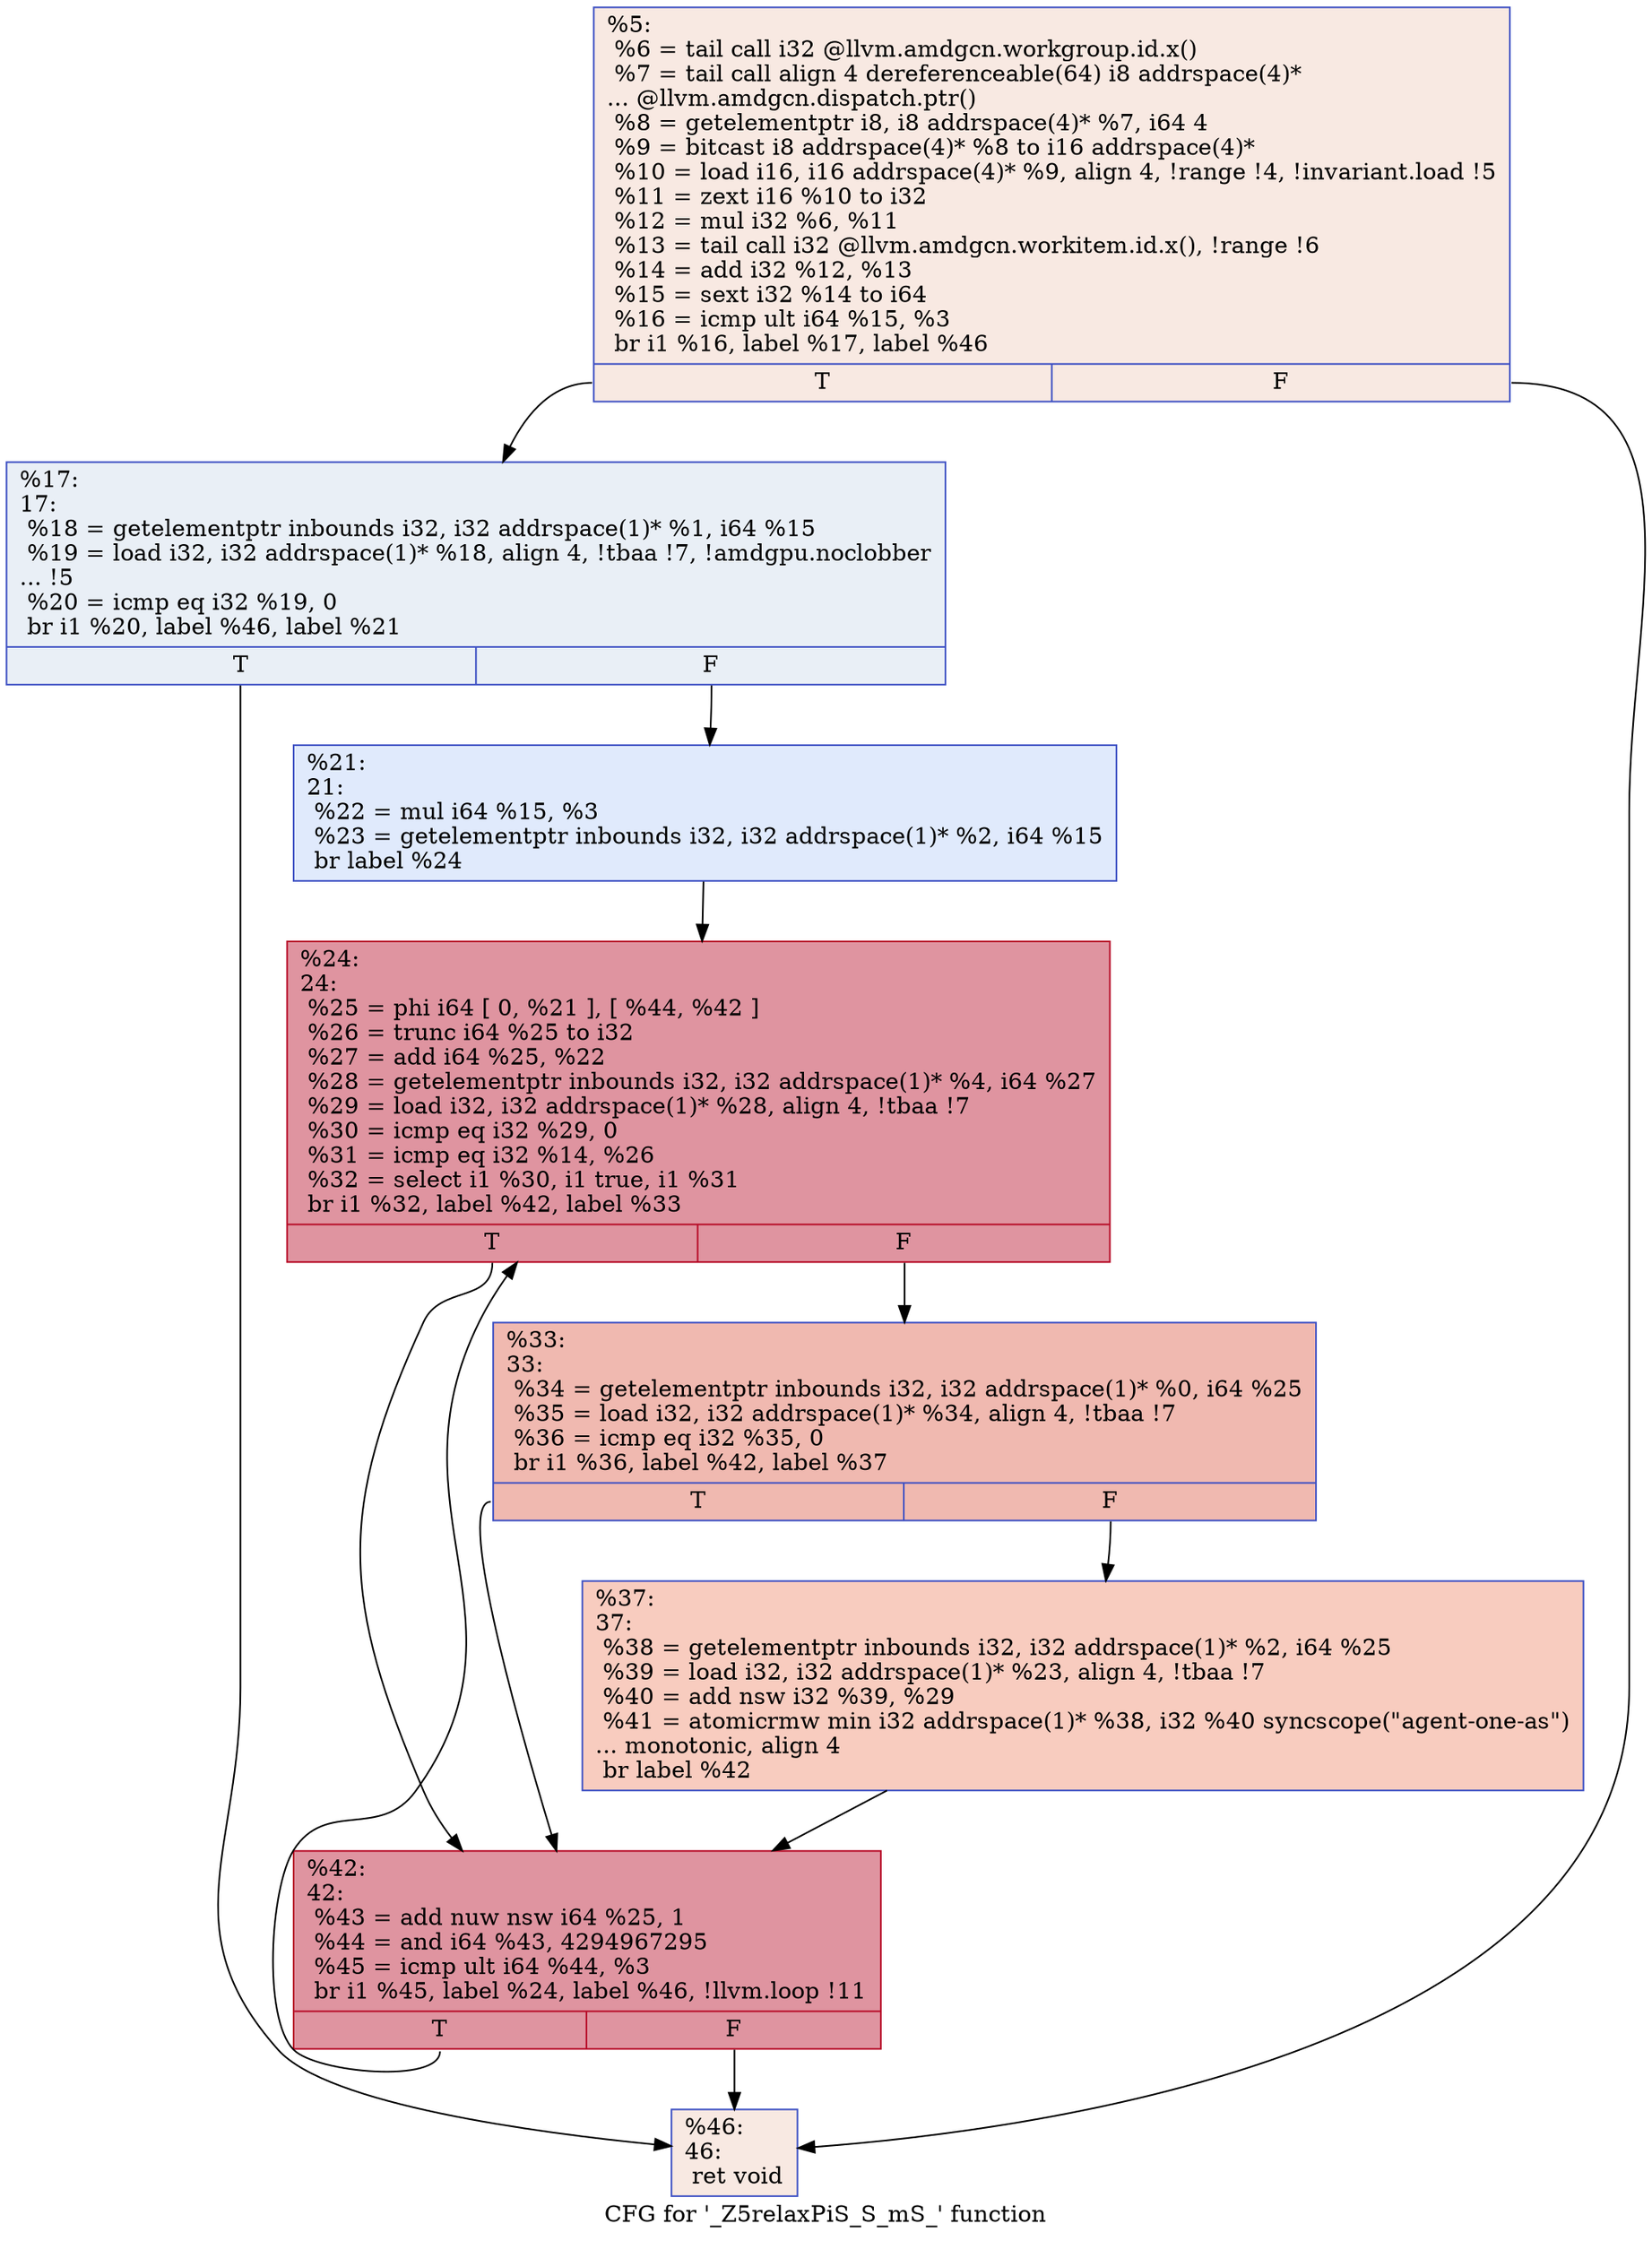 digraph "CFG for '_Z5relaxPiS_S_mS_' function" {
	label="CFG for '_Z5relaxPiS_S_mS_' function";

	Node0x629d590 [shape=record,color="#3d50c3ff", style=filled, fillcolor="#efcebd70",label="{%5:\l  %6 = tail call i32 @llvm.amdgcn.workgroup.id.x()\l  %7 = tail call align 4 dereferenceable(64) i8 addrspace(4)*\l... @llvm.amdgcn.dispatch.ptr()\l  %8 = getelementptr i8, i8 addrspace(4)* %7, i64 4\l  %9 = bitcast i8 addrspace(4)* %8 to i16 addrspace(4)*\l  %10 = load i16, i16 addrspace(4)* %9, align 4, !range !4, !invariant.load !5\l  %11 = zext i16 %10 to i32\l  %12 = mul i32 %6, %11\l  %13 = tail call i32 @llvm.amdgcn.workitem.id.x(), !range !6\l  %14 = add i32 %12, %13\l  %15 = sext i32 %14 to i64\l  %16 = icmp ult i64 %15, %3\l  br i1 %16, label %17, label %46\l|{<s0>T|<s1>F}}"];
	Node0x629d590:s0 -> Node0x629e080;
	Node0x629d590:s1 -> Node0x629f5d0;
	Node0x629e080 [shape=record,color="#3d50c3ff", style=filled, fillcolor="#cedaeb70",label="{%17:\l17:                                               \l  %18 = getelementptr inbounds i32, i32 addrspace(1)* %1, i64 %15\l  %19 = load i32, i32 addrspace(1)* %18, align 4, !tbaa !7, !amdgpu.noclobber\l... !5\l  %20 = icmp eq i32 %19, 0\l  br i1 %20, label %46, label %21\l|{<s0>T|<s1>F}}"];
	Node0x629e080:s0 -> Node0x629f5d0;
	Node0x629e080:s1 -> Node0x62a0040;
	Node0x62a0040 [shape=record,color="#3d50c3ff", style=filled, fillcolor="#b9d0f970",label="{%21:\l21:                                               \l  %22 = mul i64 %15, %3\l  %23 = getelementptr inbounds i32, i32 addrspace(1)* %2, i64 %15\l  br label %24\l}"];
	Node0x62a0040 -> Node0x62a02b0;
	Node0x62a02b0 [shape=record,color="#b70d28ff", style=filled, fillcolor="#b70d2870",label="{%24:\l24:                                               \l  %25 = phi i64 [ 0, %21 ], [ %44, %42 ]\l  %26 = trunc i64 %25 to i32\l  %27 = add i64 %25, %22\l  %28 = getelementptr inbounds i32, i32 addrspace(1)* %4, i64 %27\l  %29 = load i32, i32 addrspace(1)* %28, align 4, !tbaa !7\l  %30 = icmp eq i32 %29, 0\l  %31 = icmp eq i32 %14, %26\l  %32 = select i1 %30, i1 true, i1 %31\l  br i1 %32, label %42, label %33\l|{<s0>T|<s1>F}}"];
	Node0x62a02b0:s0 -> Node0x62a03d0;
	Node0x62a02b0:s1 -> Node0x629f4c0;
	Node0x629f4c0 [shape=record,color="#3d50c3ff", style=filled, fillcolor="#de614d70",label="{%33:\l33:                                               \l  %34 = getelementptr inbounds i32, i32 addrspace(1)* %0, i64 %25\l  %35 = load i32, i32 addrspace(1)* %34, align 4, !tbaa !7\l  %36 = icmp eq i32 %35, 0\l  br i1 %36, label %42, label %37\l|{<s0>T|<s1>F}}"];
	Node0x629f4c0:s0 -> Node0x62a03d0;
	Node0x629f4c0:s1 -> Node0x62a1350;
	Node0x62a1350 [shape=record,color="#3d50c3ff", style=filled, fillcolor="#f08b6e70",label="{%37:\l37:                                               \l  %38 = getelementptr inbounds i32, i32 addrspace(1)* %2, i64 %25\l  %39 = load i32, i32 addrspace(1)* %23, align 4, !tbaa !7\l  %40 = add nsw i32 %39, %29\l  %41 = atomicrmw min i32 addrspace(1)* %38, i32 %40 syncscope(\"agent-one-as\")\l... monotonic, align 4\l  br label %42\l}"];
	Node0x62a1350 -> Node0x62a03d0;
	Node0x62a03d0 [shape=record,color="#b70d28ff", style=filled, fillcolor="#b70d2870",label="{%42:\l42:                                               \l  %43 = add nuw nsw i64 %25, 1\l  %44 = and i64 %43, 4294967295\l  %45 = icmp ult i64 %44, %3\l  br i1 %45, label %24, label %46, !llvm.loop !11\l|{<s0>T|<s1>F}}"];
	Node0x62a03d0:s0 -> Node0x62a02b0;
	Node0x62a03d0:s1 -> Node0x629f5d0;
	Node0x629f5d0 [shape=record,color="#3d50c3ff", style=filled, fillcolor="#efcebd70",label="{%46:\l46:                                               \l  ret void\l}"];
}
